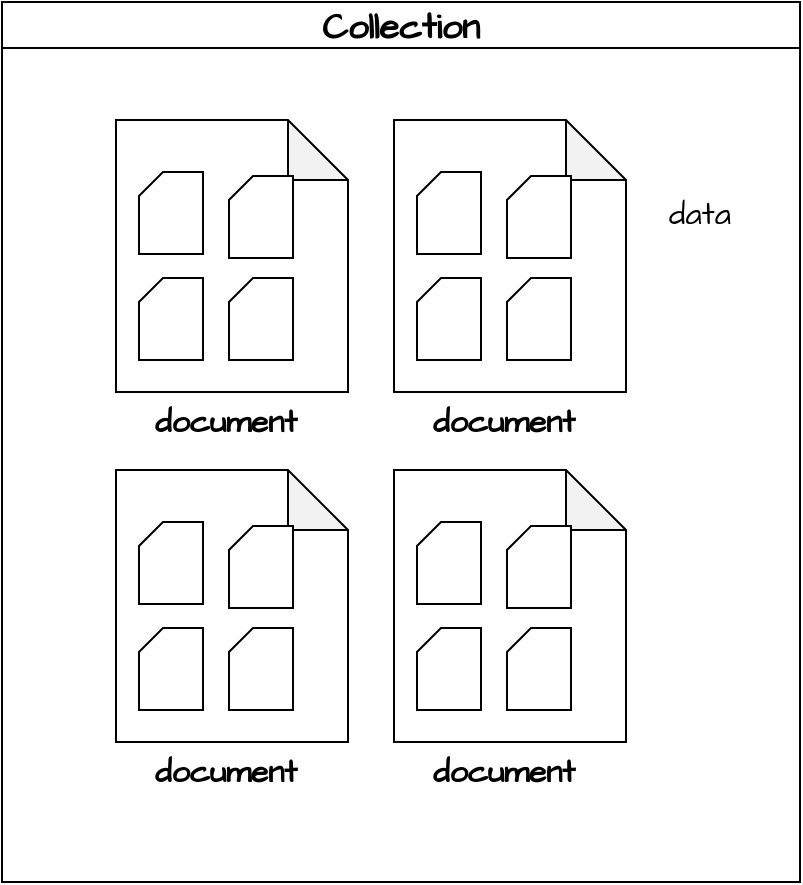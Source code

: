 <mxfile version="24.0.9" type="github">
  <diagram name="Page-1" id="nF1Mfz96NcXxsn2c-wia">
    <mxGraphModel dx="1369" dy="384" grid="0" gridSize="10" guides="1" tooltips="1" connect="1" arrows="1" fold="1" page="0" pageScale="1" pageWidth="1169" pageHeight="827" math="0" shadow="0">
      <root>
        <mxCell id="0" />
        <mxCell id="1" parent="0" />
        <mxCell id="IkbHQjkbGrgO6srP022f-1" value="" style="shape=note;whiteSpace=wrap;html=1;backgroundOutline=1;darkOpacity=0.05;" vertex="1" parent="1">
          <mxGeometry x="333" y="465" width="116" height="136" as="geometry" />
        </mxCell>
        <mxCell id="IkbHQjkbGrgO6srP022f-6" value="&lt;span style=&quot;color: rgba(0, 0, 0, 0); font-family: monospace; font-size: 0px; text-align: start; text-wrap: nowrap;&quot;&gt;%3CmxGraphModel%3E%3Croot%3E%3CmxCell%20id%3D%220%22%2F%3E%3CmxCell%20id%3D%221%22%20parent%3D%220%22%2F%3E%3CmxCell%20id%3D%222%22%20value%3D%22%22%20style%3D%22shape%3Dcard%3BwhiteSpace%3Dwrap%3Bhtml%3D1%3Bsize%3D12%3B%22%20vertex%3D%221%22%20parent%3D%221%22%3E%3CmxGeometry%20x%3D%22175%22%20y%3D%22548%22%20width%3D%2232%22%20height%3D%2241%22%20as%3D%22geometry%22%2F%3E%3C%2FmxCell%3E%3C%2Froot%3E%3C%2FmxGraphModel%3E&lt;/span&gt;" style="shape=card;whiteSpace=wrap;html=1;size=12;" vertex="1" parent="1">
          <mxGeometry x="344.5" y="491" width="32" height="41" as="geometry" />
        </mxCell>
        <mxCell id="IkbHQjkbGrgO6srP022f-7" value="&lt;span style=&quot;color: rgba(0, 0, 0, 0); font-family: monospace; font-size: 0px; text-align: start; text-wrap: nowrap;&quot;&gt;%3CmxGraphModel%3E%3Croot%3E%3CmxCell%20id%3D%220%22%2F%3E%3CmxCell%20id%3D%221%22%20parent%3D%220%22%2F%3E%3CmxCell%20id%3D%222%22%20value%3D%22%22%20style%3D%22shape%3Dcard%3BwhiteSpace%3Dwrap%3Bhtml%3D1%3Bsize%3D12%3B%22%20vertex%3D%221%22%20parent%3D%221%22%3E%3CmxGeometry%20x%3D%22175%22%20y%3D%22548%22%20width%3D%2232%22%20height%3D%2241%22%20as%3D%22geometry%22%2F%3E%3C%2FmxCell%3E%3C%2Froot%3E%3C%2FmxGraphModel%3E&lt;/span&gt;" style="shape=card;whiteSpace=wrap;html=1;size=12;" vertex="1" parent="1">
          <mxGeometry x="389.5" y="493" width="32" height="41" as="geometry" />
        </mxCell>
        <mxCell id="IkbHQjkbGrgO6srP022f-8" value="&lt;span style=&quot;color: rgba(0, 0, 0, 0); font-family: monospace; font-size: 0px; text-align: start; text-wrap: nowrap;&quot;&gt;%3CmxGraphModel%3E%3Croot%3E%3CmxCell%20id%3D%220%22%2F%3E%3CmxCell%20id%3D%221%22%20parent%3D%220%22%2F%3E%3CmxCell%20id%3D%222%22%20value%3D%22%22%20style%3D%22shape%3Dcard%3BwhiteSpace%3Dwrap%3Bhtml%3D1%3Bsize%3D12%3B%22%20vertex%3D%221%22%20parent%3D%221%22%3E%3CmxGeometry%20x%3D%22175%22%20y%3D%22548%22%20width%3D%2232%22%20height%3D%2241%22%20as%3D%22geometry%22%2F%3E%3C%2FmxCell%3E%3C%2Froot%3E%3C%2FmxGraphModel%3E&lt;/span&gt;" style="shape=card;whiteSpace=wrap;html=1;size=12;" vertex="1" parent="1">
          <mxGeometry x="344.5" y="544" width="32" height="41" as="geometry" />
        </mxCell>
        <mxCell id="IkbHQjkbGrgO6srP022f-9" value="&lt;span style=&quot;color: rgba(0, 0, 0, 0); font-family: monospace; font-size: 0px; text-align: start; text-wrap: nowrap;&quot;&gt;%3CmxGraphModel%3E%3Croot%3E%3CmxCell%20id%3D%220%22%2F%3E%3CmxCell%20id%3D%221%22%20parent%3D%220%22%2F%3E%3CmxCell%20id%3D%222%22%20value%3D%22%22%20style%3D%22shape%3Dcard%3BwhiteSpace%3Dwrap%3Bhtml%3D1%3Bsize%3D12%3B%22%20vertex%3D%221%22%20parent%3D%221%22%3E%3CmxGeometry%20x%3D%22175%22%20y%3D%22548%22%20width%3D%2232%22%20height%3D%2241%22%20as%3D%22geometry%22%2F%3E%3C%2FmxCell%3E%3C%2Froot%3E%3C%2FmxGraphModel%3E&lt;/span&gt;" style="shape=card;whiteSpace=wrap;html=1;size=12;" vertex="1" parent="1">
          <mxGeometry x="389.5" y="544" width="32" height="41" as="geometry" />
        </mxCell>
        <mxCell id="IkbHQjkbGrgO6srP022f-10" value="&lt;font style=&quot;font-size: 16px;&quot; face=&quot;Architects Daughter&quot;&gt;&lt;b&gt;document&lt;/b&gt;&lt;/font&gt;" style="text;html=1;align=center;verticalAlign=middle;whiteSpace=wrap;rounded=0;" vertex="1" parent="1">
          <mxGeometry x="358" y="601" width="60" height="30" as="geometry" />
        </mxCell>
        <mxCell id="IkbHQjkbGrgO6srP022f-14" value="data" style="text;html=1;align=center;verticalAlign=middle;whiteSpace=wrap;rounded=0;fontSize=16;fontFamily=Architects Daughter;fontSource=https%3A%2F%2Ffonts.googleapis.com%2Fcss%3Ffamily%3DArchitects%2BDaughter;" vertex="1" parent="1">
          <mxGeometry x="456" y="496.5" width="60" height="30" as="geometry" />
        </mxCell>
        <mxCell id="IkbHQjkbGrgO6srP022f-15" value="" style="shape=note;whiteSpace=wrap;html=1;backgroundOutline=1;darkOpacity=0.05;" vertex="1" parent="1">
          <mxGeometry x="194" y="465" width="116" height="136" as="geometry" />
        </mxCell>
        <mxCell id="IkbHQjkbGrgO6srP022f-16" value="&lt;span style=&quot;color: rgba(0, 0, 0, 0); font-family: monospace; font-size: 0px; text-align: start; text-wrap: nowrap;&quot;&gt;%3CmxGraphModel%3E%3Croot%3E%3CmxCell%20id%3D%220%22%2F%3E%3CmxCell%20id%3D%221%22%20parent%3D%220%22%2F%3E%3CmxCell%20id%3D%222%22%20value%3D%22%22%20style%3D%22shape%3Dcard%3BwhiteSpace%3Dwrap%3Bhtml%3D1%3Bsize%3D12%3B%22%20vertex%3D%221%22%20parent%3D%221%22%3E%3CmxGeometry%20x%3D%22175%22%20y%3D%22548%22%20width%3D%2232%22%20height%3D%2241%22%20as%3D%22geometry%22%2F%3E%3C%2FmxCell%3E%3C%2Froot%3E%3C%2FmxGraphModel%3E&lt;/span&gt;" style="shape=card;whiteSpace=wrap;html=1;size=12;" vertex="1" parent="1">
          <mxGeometry x="205.5" y="491" width="32" height="41" as="geometry" />
        </mxCell>
        <mxCell id="IkbHQjkbGrgO6srP022f-17" value="&lt;span style=&quot;color: rgba(0, 0, 0, 0); font-family: monospace; font-size: 0px; text-align: start; text-wrap: nowrap;&quot;&gt;%3CmxGraphModel%3E%3Croot%3E%3CmxCell%20id%3D%220%22%2F%3E%3CmxCell%20id%3D%221%22%20parent%3D%220%22%2F%3E%3CmxCell%20id%3D%222%22%20value%3D%22%22%20style%3D%22shape%3Dcard%3BwhiteSpace%3Dwrap%3Bhtml%3D1%3Bsize%3D12%3B%22%20vertex%3D%221%22%20parent%3D%221%22%3E%3CmxGeometry%20x%3D%22175%22%20y%3D%22548%22%20width%3D%2232%22%20height%3D%2241%22%20as%3D%22geometry%22%2F%3E%3C%2FmxCell%3E%3C%2Froot%3E%3C%2FmxGraphModel%3E&lt;/span&gt;" style="shape=card;whiteSpace=wrap;html=1;size=12;" vertex="1" parent="1">
          <mxGeometry x="250.5" y="493" width="32" height="41" as="geometry" />
        </mxCell>
        <mxCell id="IkbHQjkbGrgO6srP022f-18" value="&lt;span style=&quot;color: rgba(0, 0, 0, 0); font-family: monospace; font-size: 0px; text-align: start; text-wrap: nowrap;&quot;&gt;%3CmxGraphModel%3E%3Croot%3E%3CmxCell%20id%3D%220%22%2F%3E%3CmxCell%20id%3D%221%22%20parent%3D%220%22%2F%3E%3CmxCell%20id%3D%222%22%20value%3D%22%22%20style%3D%22shape%3Dcard%3BwhiteSpace%3Dwrap%3Bhtml%3D1%3Bsize%3D12%3B%22%20vertex%3D%221%22%20parent%3D%221%22%3E%3CmxGeometry%20x%3D%22175%22%20y%3D%22548%22%20width%3D%2232%22%20height%3D%2241%22%20as%3D%22geometry%22%2F%3E%3C%2FmxCell%3E%3C%2Froot%3E%3C%2FmxGraphModel%3E&lt;/span&gt;" style="shape=card;whiteSpace=wrap;html=1;size=12;" vertex="1" parent="1">
          <mxGeometry x="205.5" y="544" width="32" height="41" as="geometry" />
        </mxCell>
        <mxCell id="IkbHQjkbGrgO6srP022f-19" value="&lt;span style=&quot;color: rgba(0, 0, 0, 0); font-family: monospace; font-size: 0px; text-align: start; text-wrap: nowrap;&quot;&gt;%3CmxGraphModel%3E%3Croot%3E%3CmxCell%20id%3D%220%22%2F%3E%3CmxCell%20id%3D%221%22%20parent%3D%220%22%2F%3E%3CmxCell%20id%3D%222%22%20value%3D%22%22%20style%3D%22shape%3Dcard%3BwhiteSpace%3Dwrap%3Bhtml%3D1%3Bsize%3D12%3B%22%20vertex%3D%221%22%20parent%3D%221%22%3E%3CmxGeometry%20x%3D%22175%22%20y%3D%22548%22%20width%3D%2232%22%20height%3D%2241%22%20as%3D%22geometry%22%2F%3E%3C%2FmxCell%3E%3C%2Froot%3E%3C%2FmxGraphModel%3E&lt;/span&gt;" style="shape=card;whiteSpace=wrap;html=1;size=12;" vertex="1" parent="1">
          <mxGeometry x="250.5" y="544" width="32" height="41" as="geometry" />
        </mxCell>
        <mxCell id="IkbHQjkbGrgO6srP022f-20" value="&lt;font style=&quot;font-size: 16px;&quot; face=&quot;Architects Daughter&quot;&gt;&lt;b&gt;document&lt;/b&gt;&lt;/font&gt;" style="text;html=1;align=center;verticalAlign=middle;whiteSpace=wrap;rounded=0;" vertex="1" parent="1">
          <mxGeometry x="219" y="601" width="60" height="30" as="geometry" />
        </mxCell>
        <mxCell id="IkbHQjkbGrgO6srP022f-21" value="" style="shape=note;whiteSpace=wrap;html=1;backgroundOutline=1;darkOpacity=0.05;" vertex="1" parent="1">
          <mxGeometry x="333" y="640" width="116" height="136" as="geometry" />
        </mxCell>
        <mxCell id="IkbHQjkbGrgO6srP022f-22" value="&lt;span style=&quot;color: rgba(0, 0, 0, 0); font-family: monospace; font-size: 0px; text-align: start; text-wrap: nowrap;&quot;&gt;%3CmxGraphModel%3E%3Croot%3E%3CmxCell%20id%3D%220%22%2F%3E%3CmxCell%20id%3D%221%22%20parent%3D%220%22%2F%3E%3CmxCell%20id%3D%222%22%20value%3D%22%22%20style%3D%22shape%3Dcard%3BwhiteSpace%3Dwrap%3Bhtml%3D1%3Bsize%3D12%3B%22%20vertex%3D%221%22%20parent%3D%221%22%3E%3CmxGeometry%20x%3D%22175%22%20y%3D%22548%22%20width%3D%2232%22%20height%3D%2241%22%20as%3D%22geometry%22%2F%3E%3C%2FmxCell%3E%3C%2Froot%3E%3C%2FmxGraphModel%3E&lt;/span&gt;" style="shape=card;whiteSpace=wrap;html=1;size=12;" vertex="1" parent="1">
          <mxGeometry x="344.5" y="666" width="32" height="41" as="geometry" />
        </mxCell>
        <mxCell id="IkbHQjkbGrgO6srP022f-23" value="&lt;span style=&quot;color: rgba(0, 0, 0, 0); font-family: monospace; font-size: 0px; text-align: start; text-wrap: nowrap;&quot;&gt;%3CmxGraphModel%3E%3Croot%3E%3CmxCell%20id%3D%220%22%2F%3E%3CmxCell%20id%3D%221%22%20parent%3D%220%22%2F%3E%3CmxCell%20id%3D%222%22%20value%3D%22%22%20style%3D%22shape%3Dcard%3BwhiteSpace%3Dwrap%3Bhtml%3D1%3Bsize%3D12%3B%22%20vertex%3D%221%22%20parent%3D%221%22%3E%3CmxGeometry%20x%3D%22175%22%20y%3D%22548%22%20width%3D%2232%22%20height%3D%2241%22%20as%3D%22geometry%22%2F%3E%3C%2FmxCell%3E%3C%2Froot%3E%3C%2FmxGraphModel%3E&lt;/span&gt;" style="shape=card;whiteSpace=wrap;html=1;size=12;" vertex="1" parent="1">
          <mxGeometry x="389.5" y="668" width="32" height="41" as="geometry" />
        </mxCell>
        <mxCell id="IkbHQjkbGrgO6srP022f-24" value="&lt;span style=&quot;color: rgba(0, 0, 0, 0); font-family: monospace; font-size: 0px; text-align: start; text-wrap: nowrap;&quot;&gt;%3CmxGraphModel%3E%3Croot%3E%3CmxCell%20id%3D%220%22%2F%3E%3CmxCell%20id%3D%221%22%20parent%3D%220%22%2F%3E%3CmxCell%20id%3D%222%22%20value%3D%22%22%20style%3D%22shape%3Dcard%3BwhiteSpace%3Dwrap%3Bhtml%3D1%3Bsize%3D12%3B%22%20vertex%3D%221%22%20parent%3D%221%22%3E%3CmxGeometry%20x%3D%22175%22%20y%3D%22548%22%20width%3D%2232%22%20height%3D%2241%22%20as%3D%22geometry%22%2F%3E%3C%2FmxCell%3E%3C%2Froot%3E%3C%2FmxGraphModel%3E&lt;/span&gt;" style="shape=card;whiteSpace=wrap;html=1;size=12;" vertex="1" parent="1">
          <mxGeometry x="344.5" y="719" width="32" height="41" as="geometry" />
        </mxCell>
        <mxCell id="IkbHQjkbGrgO6srP022f-25" value="&lt;span style=&quot;color: rgba(0, 0, 0, 0); font-family: monospace; font-size: 0px; text-align: start; text-wrap: nowrap;&quot;&gt;%3CmxGraphModel%3E%3Croot%3E%3CmxCell%20id%3D%220%22%2F%3E%3CmxCell%20id%3D%221%22%20parent%3D%220%22%2F%3E%3CmxCell%20id%3D%222%22%20value%3D%22%22%20style%3D%22shape%3Dcard%3BwhiteSpace%3Dwrap%3Bhtml%3D1%3Bsize%3D12%3B%22%20vertex%3D%221%22%20parent%3D%221%22%3E%3CmxGeometry%20x%3D%22175%22%20y%3D%22548%22%20width%3D%2232%22%20height%3D%2241%22%20as%3D%22geometry%22%2F%3E%3C%2FmxCell%3E%3C%2Froot%3E%3C%2FmxGraphModel%3E&lt;/span&gt;" style="shape=card;whiteSpace=wrap;html=1;size=12;" vertex="1" parent="1">
          <mxGeometry x="389.5" y="719" width="32" height="41" as="geometry" />
        </mxCell>
        <mxCell id="IkbHQjkbGrgO6srP022f-26" value="&lt;font style=&quot;font-size: 16px;&quot; face=&quot;Architects Daughter&quot;&gt;&lt;b&gt;document&lt;/b&gt;&lt;/font&gt;" style="text;html=1;align=center;verticalAlign=middle;whiteSpace=wrap;rounded=0;" vertex="1" parent="1">
          <mxGeometry x="358" y="776" width="60" height="30" as="geometry" />
        </mxCell>
        <mxCell id="IkbHQjkbGrgO6srP022f-27" value="" style="shape=note;whiteSpace=wrap;html=1;backgroundOutline=1;darkOpacity=0.05;" vertex="1" parent="1">
          <mxGeometry x="194" y="640" width="116" height="136" as="geometry" />
        </mxCell>
        <mxCell id="IkbHQjkbGrgO6srP022f-28" value="&lt;span style=&quot;color: rgba(0, 0, 0, 0); font-family: monospace; font-size: 0px; text-align: start; text-wrap: nowrap;&quot;&gt;%3CmxGraphModel%3E%3Croot%3E%3CmxCell%20id%3D%220%22%2F%3E%3CmxCell%20id%3D%221%22%20parent%3D%220%22%2F%3E%3CmxCell%20id%3D%222%22%20value%3D%22%22%20style%3D%22shape%3Dcard%3BwhiteSpace%3Dwrap%3Bhtml%3D1%3Bsize%3D12%3B%22%20vertex%3D%221%22%20parent%3D%221%22%3E%3CmxGeometry%20x%3D%22175%22%20y%3D%22548%22%20width%3D%2232%22%20height%3D%2241%22%20as%3D%22geometry%22%2F%3E%3C%2FmxCell%3E%3C%2Froot%3E%3C%2FmxGraphModel%3E&lt;/span&gt;" style="shape=card;whiteSpace=wrap;html=1;size=12;" vertex="1" parent="1">
          <mxGeometry x="205.5" y="666" width="32" height="41" as="geometry" />
        </mxCell>
        <mxCell id="IkbHQjkbGrgO6srP022f-29" value="&lt;span style=&quot;color: rgba(0, 0, 0, 0); font-family: monospace; font-size: 0px; text-align: start; text-wrap: nowrap;&quot;&gt;%3CmxGraphModel%3E%3Croot%3E%3CmxCell%20id%3D%220%22%2F%3E%3CmxCell%20id%3D%221%22%20parent%3D%220%22%2F%3E%3CmxCell%20id%3D%222%22%20value%3D%22%22%20style%3D%22shape%3Dcard%3BwhiteSpace%3Dwrap%3Bhtml%3D1%3Bsize%3D12%3B%22%20vertex%3D%221%22%20parent%3D%221%22%3E%3CmxGeometry%20x%3D%22175%22%20y%3D%22548%22%20width%3D%2232%22%20height%3D%2241%22%20as%3D%22geometry%22%2F%3E%3C%2FmxCell%3E%3C%2Froot%3E%3C%2FmxGraphModel%3E&lt;/span&gt;" style="shape=card;whiteSpace=wrap;html=1;size=12;" vertex="1" parent="1">
          <mxGeometry x="250.5" y="668" width="32" height="41" as="geometry" />
        </mxCell>
        <mxCell id="IkbHQjkbGrgO6srP022f-30" value="&lt;span style=&quot;color: rgba(0, 0, 0, 0); font-family: monospace; font-size: 0px; text-align: start; text-wrap: nowrap;&quot;&gt;%3CmxGraphModel%3E%3Croot%3E%3CmxCell%20id%3D%220%22%2F%3E%3CmxCell%20id%3D%221%22%20parent%3D%220%22%2F%3E%3CmxCell%20id%3D%222%22%20value%3D%22%22%20style%3D%22shape%3Dcard%3BwhiteSpace%3Dwrap%3Bhtml%3D1%3Bsize%3D12%3B%22%20vertex%3D%221%22%20parent%3D%221%22%3E%3CmxGeometry%20x%3D%22175%22%20y%3D%22548%22%20width%3D%2232%22%20height%3D%2241%22%20as%3D%22geometry%22%2F%3E%3C%2FmxCell%3E%3C%2Froot%3E%3C%2FmxGraphModel%3E&lt;/span&gt;" style="shape=card;whiteSpace=wrap;html=1;size=12;" vertex="1" parent="1">
          <mxGeometry x="205.5" y="719" width="32" height="41" as="geometry" />
        </mxCell>
        <mxCell id="IkbHQjkbGrgO6srP022f-31" value="&lt;span style=&quot;color: rgba(0, 0, 0, 0); font-family: monospace; font-size: 0px; text-align: start; text-wrap: nowrap;&quot;&gt;%3CmxGraphModel%3E%3Croot%3E%3CmxCell%20id%3D%220%22%2F%3E%3CmxCell%20id%3D%221%22%20parent%3D%220%22%2F%3E%3CmxCell%20id%3D%222%22%20value%3D%22%22%20style%3D%22shape%3Dcard%3BwhiteSpace%3Dwrap%3Bhtml%3D1%3Bsize%3D12%3B%22%20vertex%3D%221%22%20parent%3D%221%22%3E%3CmxGeometry%20x%3D%22175%22%20y%3D%22548%22%20width%3D%2232%22%20height%3D%2241%22%20as%3D%22geometry%22%2F%3E%3C%2FmxCell%3E%3C%2Froot%3E%3C%2FmxGraphModel%3E&lt;/span&gt;" style="shape=card;whiteSpace=wrap;html=1;size=12;" vertex="1" parent="1">
          <mxGeometry x="250.5" y="719" width="32" height="41" as="geometry" />
        </mxCell>
        <mxCell id="IkbHQjkbGrgO6srP022f-32" value="&lt;font style=&quot;font-size: 16px;&quot; face=&quot;Architects Daughter&quot;&gt;&lt;b&gt;document&lt;/b&gt;&lt;/font&gt;" style="text;html=1;align=center;verticalAlign=middle;whiteSpace=wrap;rounded=0;" vertex="1" parent="1">
          <mxGeometry x="219" y="776" width="60" height="30" as="geometry" />
        </mxCell>
        <mxCell id="IkbHQjkbGrgO6srP022f-33" value="&lt;font style=&quot;font-size: 18px;&quot; data-font-src=&quot;https://fonts.googleapis.com/css?family=Architects+Daughter&quot; face=&quot;Architects Daughter&quot;&gt;Collection&lt;/font&gt;" style="swimlane;whiteSpace=wrap;html=1;" vertex="1" parent="1">
          <mxGeometry x="137" y="406" width="399" height="440" as="geometry" />
        </mxCell>
      </root>
    </mxGraphModel>
  </diagram>
</mxfile>
